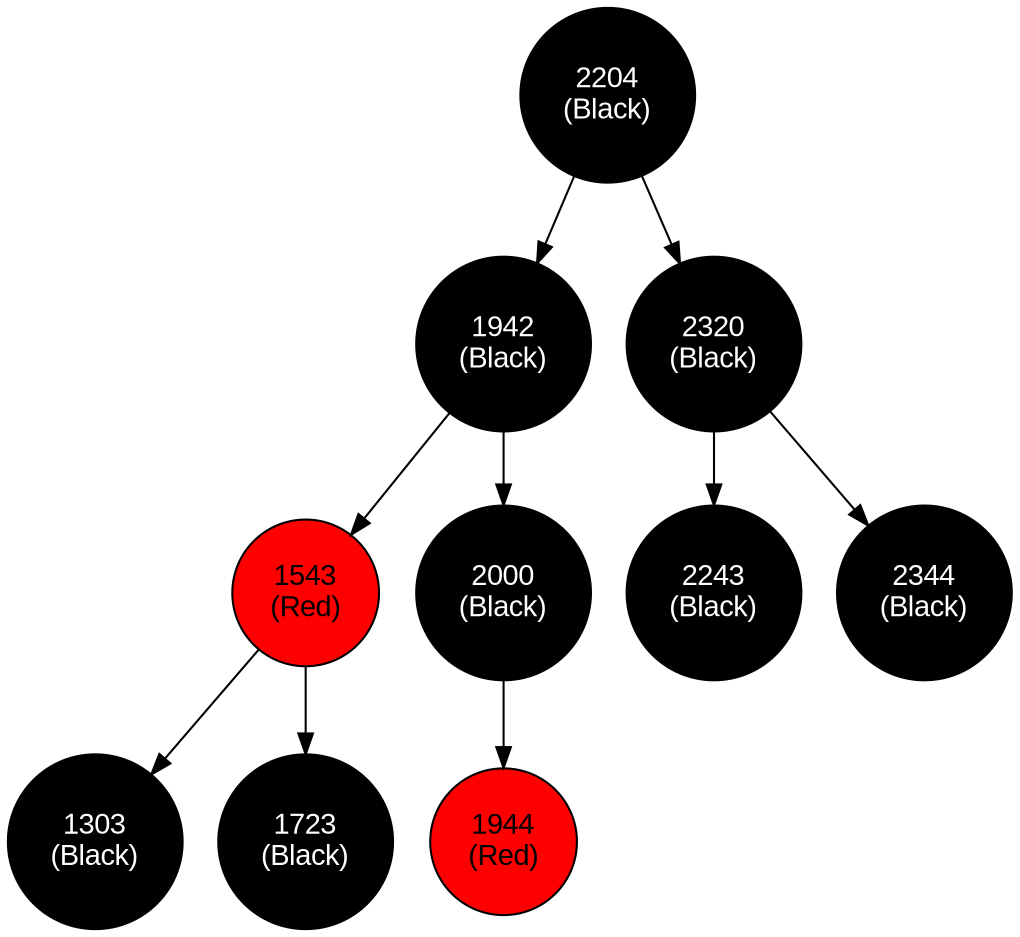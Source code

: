 digraph G {
    node [fontname="Arial"];

    // Nodes of the tree
    Node2204 [label="2204\n(Black)", shape=circle, style=filled, fillcolor=black, fontcolor=white];
    Node1942 [label="1942\n(Black)", shape=circle, style=filled, fillcolor=black, fontcolor=white];
    Node2320 [label="2320\n(Black)", shape=circle, style=filled, fillcolor=black, fontcolor=white];
    Node1543 [label="1543\n(Red)", shape=circle, style=filled, fillcolor=red];
    Node2000 [label="2000\n(Black)", shape=circle, style=filled, fillcolor=black, fontcolor=white];
    Node2243 [label="2243\n(Black)", shape=circle, style=filled, fillcolor=black, fontcolor=white];
    Node2344 [label="2344\n(Black)", shape=circle, style=filled, fillcolor=black, fontcolor=white];
    Node1303 [label="1303\n(Black)", shape=circle, style=filled, fillcolor=black, fontcolor=white];
    Node1723 [label="1723\n(Black)", shape=circle, style=filled, fillcolor=black, fontcolor=white];
    Node1944 [label="1944\n(Red)", shape=circle, style=filled, fillcolor=red];

    // Edges (parent-child relationships)
    Node2204 -> Node1942;
    Node2204 -> Node2320;
    Node1942 -> Node1543;
    Node1942 -> Node2000;
    Node2320 -> Node2243;
    Node2320 -> Node2344;
    Node1543 -> Node1303;
    Node1543 -> Node1723;
    Node2000 -> Node1944;
}
